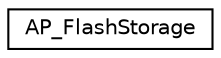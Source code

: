 digraph "Graphical Class Hierarchy"
{
 // INTERACTIVE_SVG=YES
  edge [fontname="Helvetica",fontsize="10",labelfontname="Helvetica",labelfontsize="10"];
  node [fontname="Helvetica",fontsize="10",shape=record];
  rankdir="LR";
  Node1 [label="AP_FlashStorage",height=0.2,width=0.4,color="black", fillcolor="white", style="filled",URL="$classAP__FlashStorage.html"];
}
